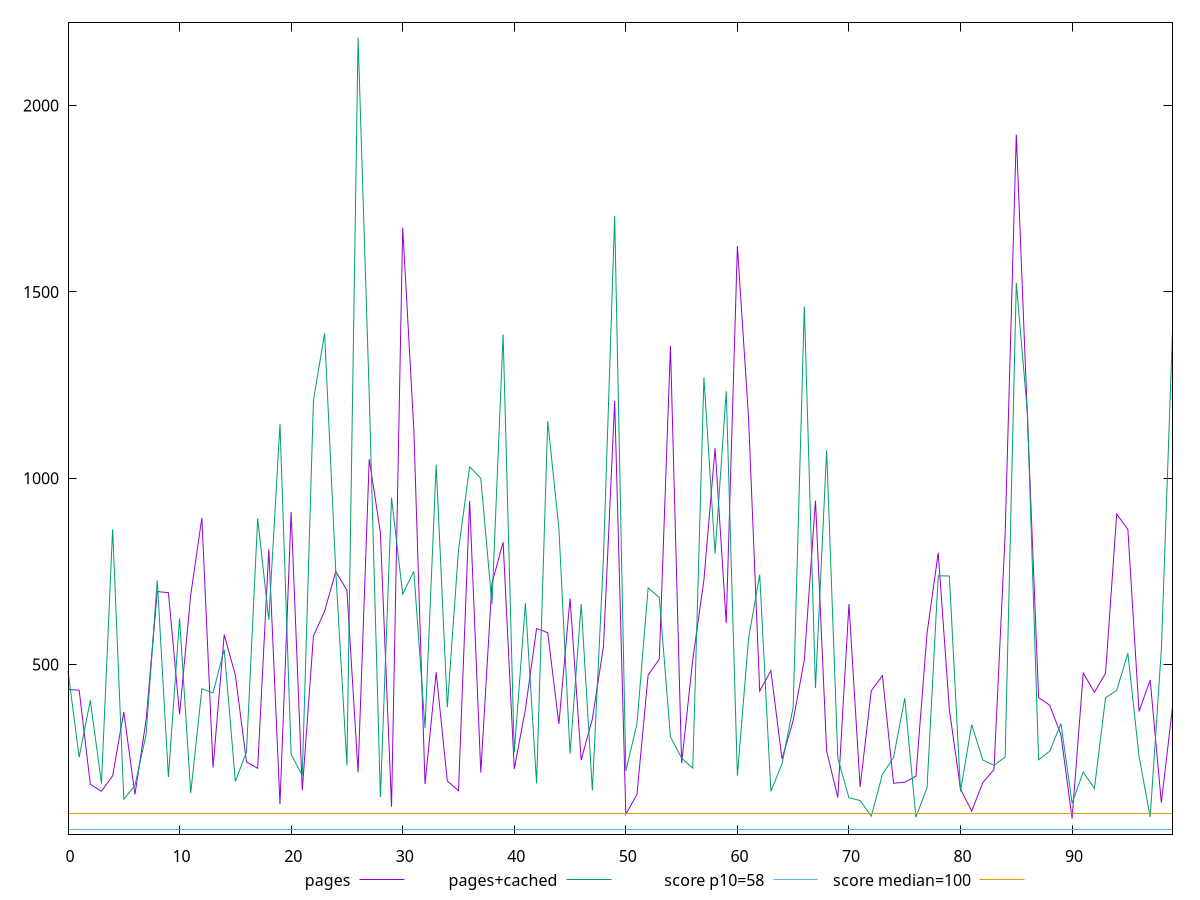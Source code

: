 reset

$pages <<EOF
0 433.6
1 431.20000000000005
2 178.8
3 160
4 201.59999999999965
5 372.7999999999993
6 151.60000000000036
7 351.20000000000005
8 696.0000000000015
9 692.8000000000001
10 366.40000000000003
11 687.2
12 893.6000000000015
13 223.60000000000002
14 580
15 472
16 238.8
17 221.60000000000002
18 809.2
19 126.00000000000074
20 909.6000000000015
21 162.39999999999964
22 576.7999999999993
23 643.2000000000007
24 749.600000000003
25 700
26 211.20000000000002
27 1051.2000000000007
28 855.2000000000007
29 118.66666666666691
30 1672.8000000000002
31 1129.6000000000001
32 179.60000000000073
33 479.1999999999993
34 187.59999999999965
35 161.59999999999954
36 939.200000000003
37 210.4
38 717.5999999999985
39 828.4000000000008
40 220
41 380
42 596.8
43 585.6000000000008
44 340.7999999999986
45 677.5999999999992
46 244.00000000000037
47 354.00000000000074
48 549.5999999999992
49 1207.199999999997
50 98.13333333333334
51 151.6
52 471.9999999999993
53 514.4000000000008
54 1355.2000000000016
55 235.1999999999993
56 513.5999999999979
57 727.2
58 1080.8000000000015
59 611.2
60 1623.200000000003
61 1162.4
62 428.7999999999986
63 483.6
64 246.8
65 349.60000000000076
66 512.7999999999989
67 939.9999999999986
68 268
69 143.20000000000002
70 662.3999999999986
71 171.73333333333335
72 429.6
73 470.4
74 181.60000000000002
75 184.39999999999964
76 200.39999999999964
77 583.9999999999985
78 800
79 379.2000000000004
80 166
81 106.93333333333335
82 183.20000000000002
83 218.4
84 851.2000000000015
85 1922.4
86 1160.800000000003
87 411.20000000000147
88 390.80000000000075
89 312
90 86.93333333333334
91 477.6
92 425.5999999999997
93 476.7999999999996
94 904
95 862.4000000000001
96 374.4000000000008
97 458.40000000000003
98 129.59999999999962
99 385.6
EOF

$pagesCached <<EOF
0 483.20000000000294
1 251.60000000000002
2 403.9999999999993
3 180.8
4 863.2000000000015
5 138.8
6 175.60000000000002
7 312.00000000000034
8 725.600000000003
9 198.4
10 624.0000000000015
11 155.20000000000002
12 435.2000000000007
13 424.00000000000034
14 540.7999999999997
15 186.4
16 265.99999999999966
17 891.9999999999986
18 619.9999999999986
19 1145.6000000000029
20 259.2
21 202.80000000000038
22 1208.7999999999993
23 1388.8000000000006
24 751.1999999999986
25 230
26 2181.6000000000045
27 1224.7999999999993
28 144.53333333333333
29 948
30 688.8000000000015
31 750.3999999999986
32 329.6000000000015
33 1036.7999999999972
34 385.20000000000005
35 807.1999999999994
36 1030.4000000000015
37 999.9999999999986
38 662.4000000000001
39 1385.6000000000001
40 264.40000000000003
41 664.8000000000015
42 181.60000000000002
43 1152.8000000000015
44 865.6000000000015
45 260.8
46 662.3999999999986
47 162.8
48 791.2000000000015
49 1703.1999999999987
50 214.4
51 341.20000000000005
52 706.0000000000008
53 679.9999999999986
54 306.00000000000074
55 249.20000000000002
56 222
57 1270.3999999999994
58 797.6
59 1233.6000000000017
60 201.60000000000002
61 570.4000000000008
62 741.2
63 160
64 233.60000000000002
65 385.5999999999993
66 1460.8000000000015
67 437.1999999999993
68 1075.1999999999987
69 248.80000000000075
70 142.66666666666669
71 135.20000000000002
72 93.33333333333334
73 205.20000000000002
74 251.20000000000002
75 410
76 90.4
77 170
78 738.4000000000001
79 737.6000000000015
80 160.00000000000074
81 338.8
82 244.00000000000074
83 229.59999999999965
84 251.99999999999966
85 1523.9999999999973
86 1173.6000000000015
87 244.3999999999993
88 267.6
89 341.5999999999993
90 128
91 211.60000000000002
92 167.20000000000002
93 411.20000000000005
94 430.7999999999993
95 530.4
96 254
97 91.2
98 540.0000000000008
99 1393.5999999999985
EOF

set key outside below
set xrange [0:99]
set yrange [45.039999999999914:2223.493333333338]
set trange [45.039999999999914:2223.493333333338]
set terminal svg size 640, 520 enhanced background rgb 'white'
set output "report_00013_2021-02-09T12-04-24.940Z/estimated-input-latency/comparison/line/0_vs_1.svg"

plot $pages title "pages" with line, \
     $pagesCached title "pages+cached" with line, \
     58 title "score p10=58", \
     100 title "score median=100"

reset
